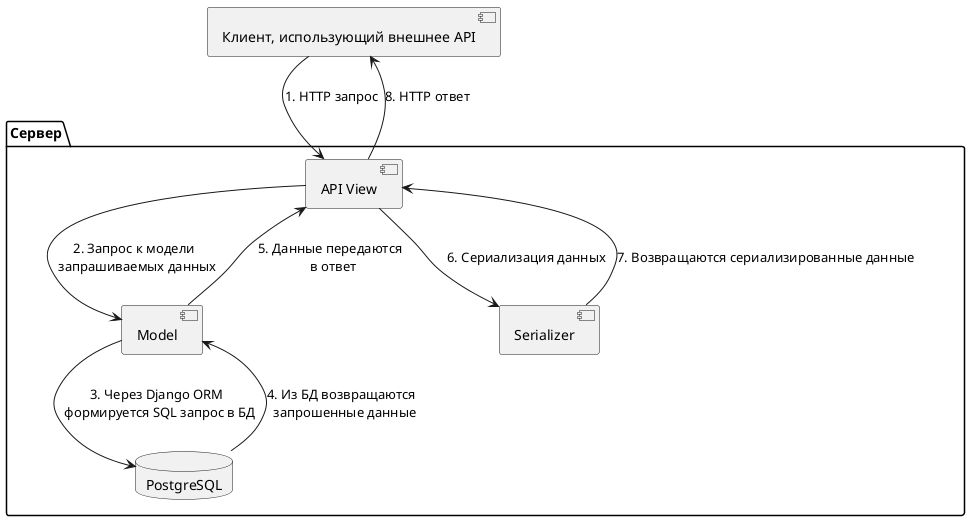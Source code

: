 @startuml
[Клиент, использующий внешнее API]

folder "Сервер" {
    [API View]
    [Model]
    [Serializer]

    database "PostgreSQL"
}

[Клиент, использующий внешнее API] --> [API View]: 1. HTTP запрос
[API View] --> [Клиент, использующий внешнее API]: 8. HTTP ответ 

[API View] --> [Model]: 2. Запрос к модели \n запрашиваемых данных
[Model] --> [API View]: 5. Данные передаются \n в ответ

[API View] --> [Serializer]: 6. Сериализация данных
[Serializer] --> [API View]: 7. Возвращаются сериализированные данные

' Нужно ли пояснять, что имеется в виду на диаграмме? Например, что такое сериализация данных

[Model] --> [PostgreSQL]: 3. Через Django ORM \n формируется SQL запрос в БД
[PostgreSQL] --> [Model]: 4. Из БД возвращаются \n запрошенные данные
@enduml